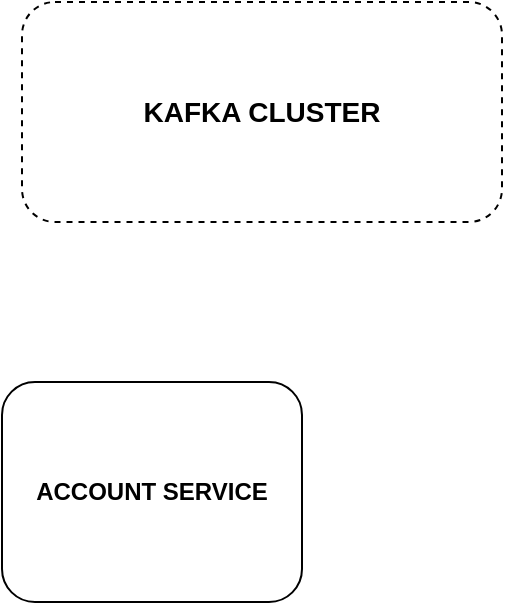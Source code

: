 <mxfile pages="1" version="11.2.2" type="github"><diagram id="vtivi0a4cqGz-XkjB8cN" name="Page-1"><mxGraphModel dx="946" dy="564" grid="1" gridSize="10" guides="1" tooltips="1" connect="1" arrows="1" fold="1" page="1" pageScale="1" pageWidth="827" pageHeight="1169" math="0" shadow="0"><root><mxCell id="0"/><mxCell id="1" parent="0"/><mxCell id="q_hI32JW0z2Q12_HPcQ8-2" value="&lt;font style=&quot;font-size: 14px&quot;&gt;&lt;b&gt;KAFKA CLUSTER&lt;/b&gt;&lt;/font&gt;" style="rounded=1;whiteSpace=wrap;html=1;dashed=1;" vertex="1" parent="1"><mxGeometry x="100" y="50" width="240" height="110" as="geometry"/></mxCell><mxCell id="q_hI32JW0z2Q12_HPcQ8-3" value="&lt;b&gt;ACCOUNT SERVICE&lt;/b&gt;" style="rounded=1;whiteSpace=wrap;html=1;" vertex="1" parent="1"><mxGeometry x="90" y="240" width="150" height="110" as="geometry"/></mxCell></root></mxGraphModel></diagram></mxfile>
